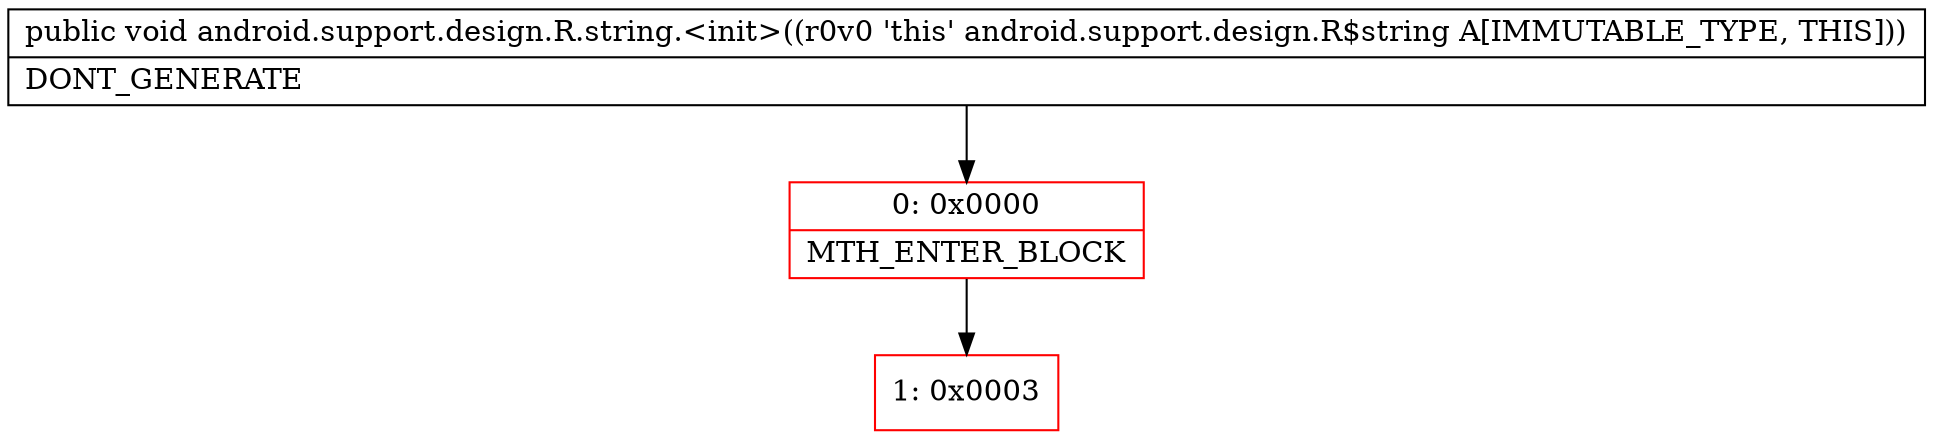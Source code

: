 digraph "CFG forandroid.support.design.R.string.\<init\>()V" {
subgraph cluster_Region_578183027 {
label = "R(0)";
node [shape=record,color=blue];
}
Node_0 [shape=record,color=red,label="{0\:\ 0x0000|MTH_ENTER_BLOCK\l}"];
Node_1 [shape=record,color=red,label="{1\:\ 0x0003}"];
MethodNode[shape=record,label="{public void android.support.design.R.string.\<init\>((r0v0 'this' android.support.design.R$string A[IMMUTABLE_TYPE, THIS]))  | DONT_GENERATE\l}"];
MethodNode -> Node_0;
Node_0 -> Node_1;
}

